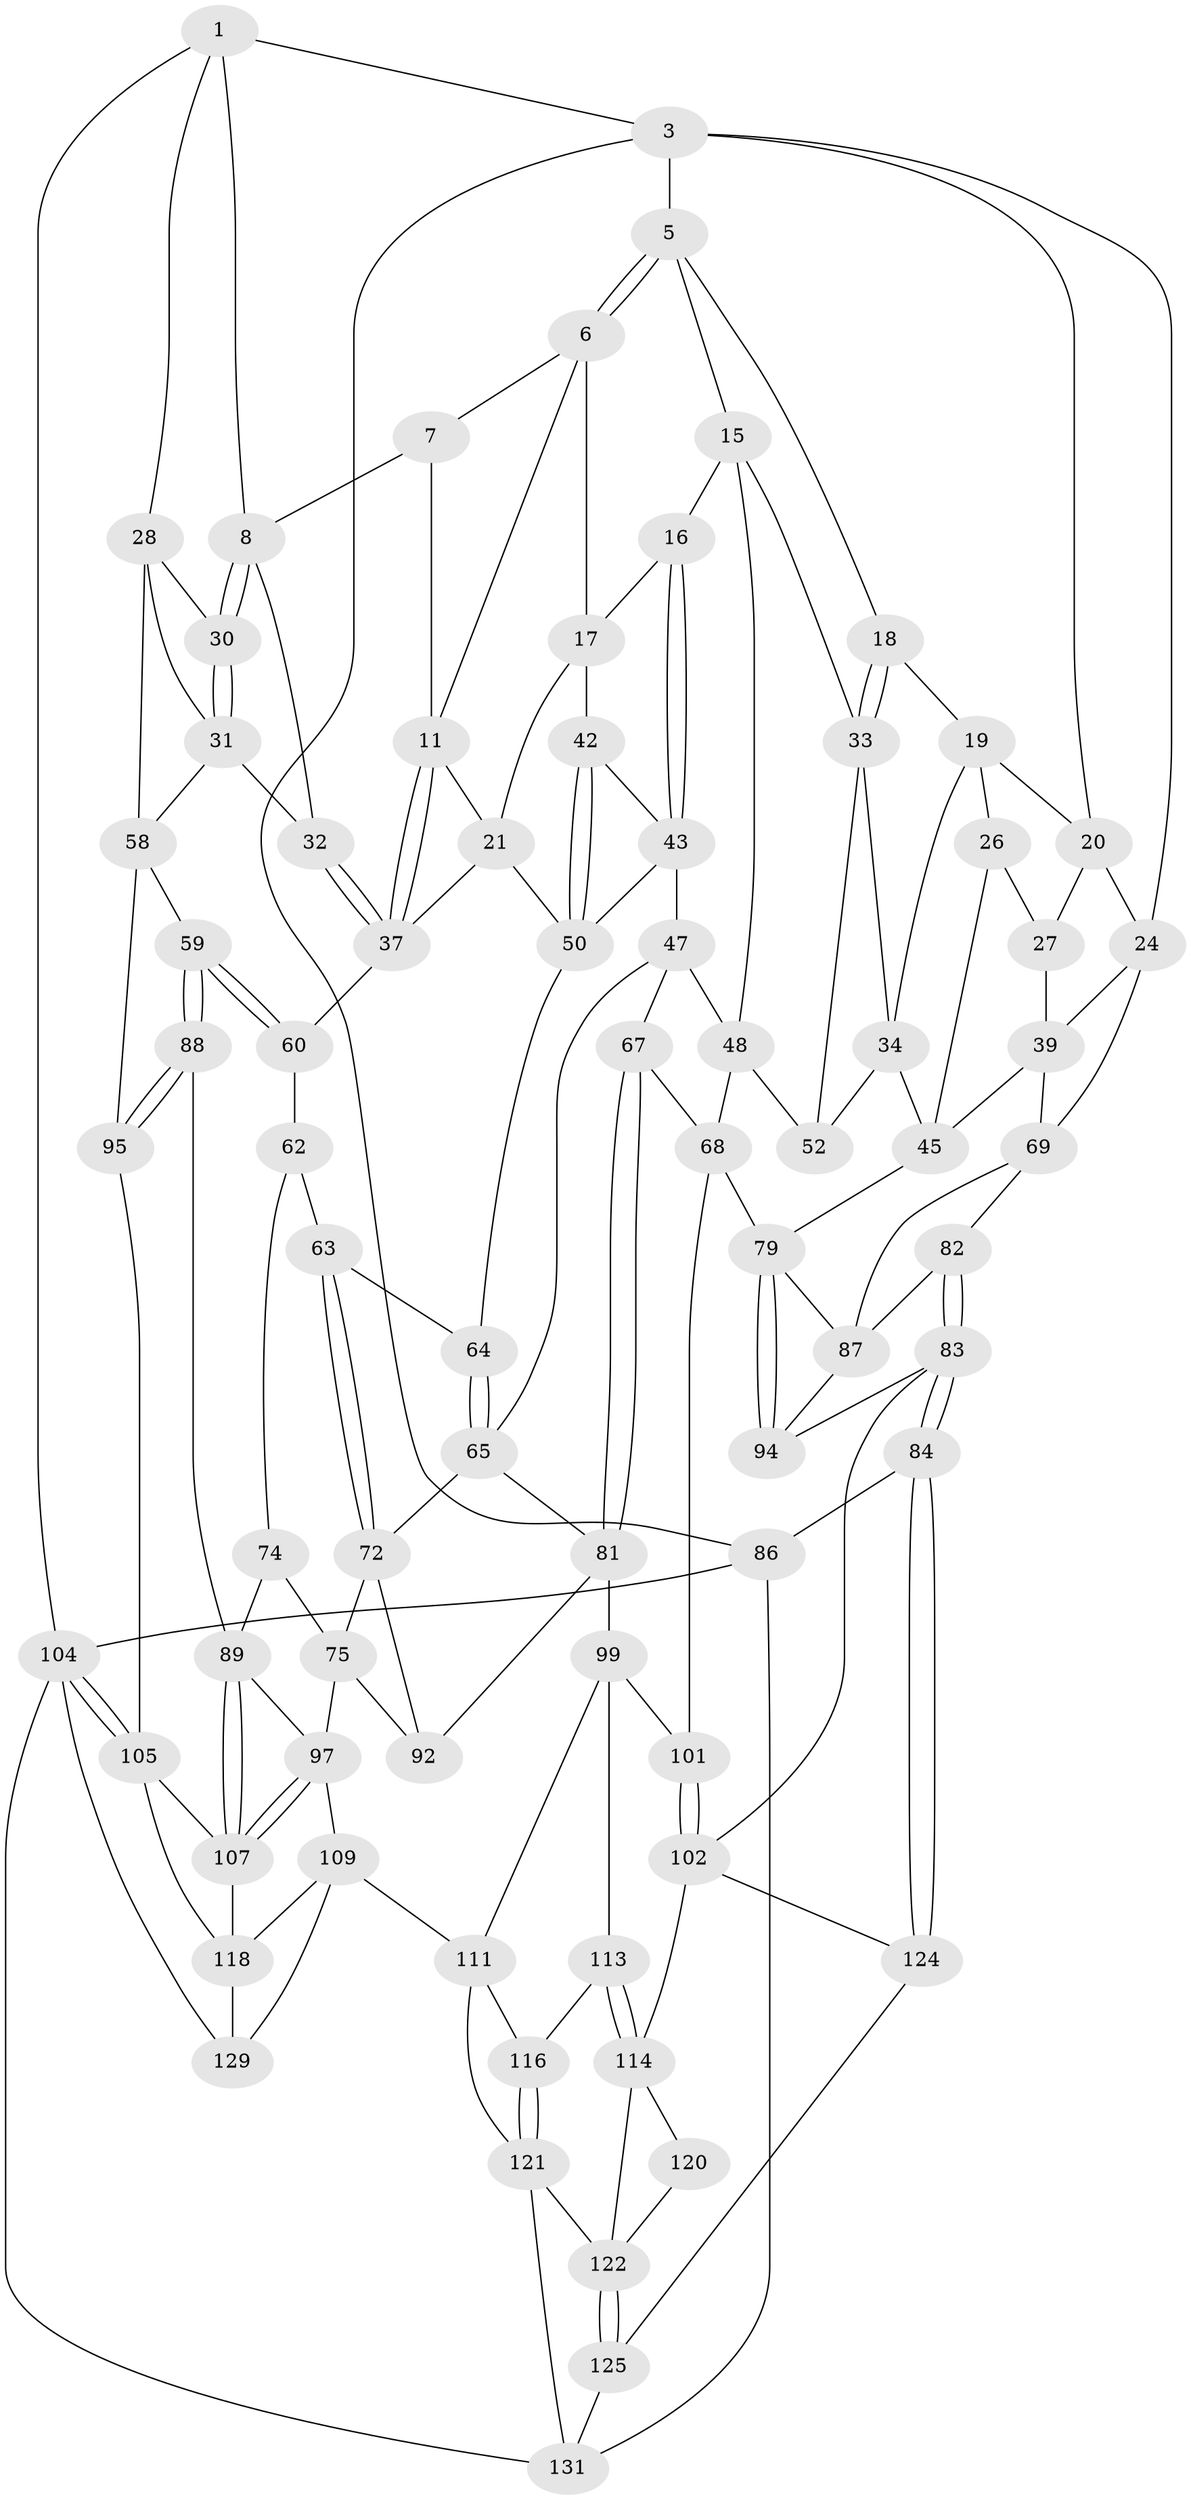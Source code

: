 // Generated by graph-tools (version 1.1) at 2025/24/03/03/25 07:24:40]
// undirected, 77 vertices, 165 edges
graph export_dot {
graph [start="1"]
  node [color=gray90,style=filled];
  1 [pos="+0.8683359131081597+0",super="+2"];
  3 [pos="+0+0",super="+4"];
  5 [pos="+0.15828646212524428+0",super="+14"];
  6 [pos="+0.5345556419379013+0",super="+13"];
  7 [pos="+0.6276221009989786+0",super="+10"];
  8 [pos="+0.8625194225694731+0.0011435550319083482",super="+9"];
  11 [pos="+0.6753696514432577+0.11372998322261611",super="+12"];
  15 [pos="+0.358565765001819+0.09366710810529326",super="+35"];
  16 [pos="+0.37575353381365184+0.09125808156715241"];
  17 [pos="+0.47324767079917934+0",super="+22"];
  18 [pos="+0.270346806223347+0.06610198699321511"];
  19 [pos="+0.16472589329094456+0.07337970704057184",super="+25"];
  20 [pos="+0.13154991384653816+0.0157427230296685",super="+23"];
  21 [pos="+0.5479701635600721+0.12478708529490017",super="+49"];
  24 [pos="+0+0",super="+40"];
  26 [pos="+0.14916303041587062+0.13555033712235137",super="+41"];
  27 [pos="+0.10390917301305866+0.13233479614753194",super="+38"];
  28 [pos="+1+0.11496509982403984",super="+29"];
  30 [pos="+1+0.10906075765757249"];
  31 [pos="+0.8521216748264011+0.1905253574693779",super="+53"];
  32 [pos="+0.8324139905990824+0.1686853732744687"];
  33 [pos="+0.23022971619035432+0.1248785886462751",super="+36"];
  34 [pos="+0.1919481719387128+0.14395136022168076",super="+44"];
  37 [pos="+0.6704696830100128+0.17666907464067697",super="+51"];
  39 [pos="+0.01048063409394887+0.1736071380286917",super="+57"];
  42 [pos="+0.46167437306415116+0.1464993288724922"];
  43 [pos="+0.4539896062898483+0.1487903255865417",super="+46"];
  45 [pos="+0.18742041462460804+0.31035022260394557",super="+56"];
  47 [pos="+0.4332201634976705+0.2479436845296587",super="+66"];
  48 [pos="+0.3879735160329528+0.26386493825758134",super="+55"];
  50 [pos="+0.5654667159906729+0.24739347822934546",super="+54"];
  52 [pos="+0.23085756844485478+0.2919383910904609"];
  58 [pos="+0.9027031315831163+0.3449934807187593",super="+77"];
  59 [pos="+0.8820340788715992+0.36288104275692656"];
  60 [pos="+0.8204074129396147+0.35796314406038826",super="+61"];
  62 [pos="+0.6550344281860456+0.3337165328070977",super="+71"];
  63 [pos="+0.6306695765964075+0.34283480529367516"];
  64 [pos="+0.5610431662384909+0.31280409309129753"];
  65 [pos="+0.52708713074017+0.3503816999476102",super="+73"];
  67 [pos="+0.42838918562364897+0.4256386230462767"];
  68 [pos="+0.3774157801192418+0.3891532631323854",super="+78"];
  69 [pos="+0+0.3389907306919918",super="+70"];
  72 [pos="+0.6111242073817299+0.4251033571899861",super="+76"];
  74 [pos="+0.6822342807974747+0.45060727161859865"];
  75 [pos="+0.6440466784826238+0.45301890376785964",super="+96"];
  79 [pos="+0.2104523718135215+0.4738388679000373",super="+80"];
  81 [pos="+0.4527880555839077+0.5175374701380632",super="+93"];
  82 [pos="+0+0.4548238675079144"];
  83 [pos="+0+0.6480543104662881",super="+103"];
  84 [pos="+0+0.7172396986916081",super="+85"];
  86 [pos="+0+1"];
  87 [pos="+0.07992765208909623+0.4041151885237337",super="+91"];
  88 [pos="+0.8564654424855213+0.4979326285178297"];
  89 [pos="+0.819461676650172+0.5296777633113205",super="+90"];
  92 [pos="+0.4859721686258746+0.5502925778490929"];
  94 [pos="+0.08857650547814015+0.5657257601399565"];
  95 [pos="+1+0.7914601810927089"];
  97 [pos="+0.6530392644588304+0.6451879409719335",super="+98"];
  99 [pos="+0.3942242892561564+0.5860269371154999",super="+100"];
  101 [pos="+0.2905234089894118+0.5661098250335885"];
  102 [pos="+0.14192699659477886+0.6975243679885317",super="+115"];
  104 [pos="+1+1",super="+130"];
  105 [pos="+1+1",super="+106"];
  107 [pos="+0.8463936055904931+0.696986145170522",super="+108"];
  109 [pos="+0.6213459363477765+0.7194139936518716",super="+110"];
  111 [pos="+0.45064936603849565+0.7748053028788943",super="+112"];
  113 [pos="+0.2864593394028623+0.6857741602006027"];
  114 [pos="+0.212757423448665+0.751614575413557",super="+119"];
  116 [pos="+0.35732489522856675+0.7497461985591403",super="+117"];
  118 [pos="+0.7652806342246192+0.8006015293718842",super="+128"];
  120 [pos="+0.3430042942971103+0.7521651883132321"];
  121 [pos="+0.2937528389772999+0.8975729508040912",super="+127"];
  122 [pos="+0.2556910311943622+0.9015810578478142",super="+123"];
  124 [pos="+0.11733778350949345+0.7311612402354581",super="+126"];
  125 [pos="+0.23378224632609132+0.926597302041625"];
  129 [pos="+0.6479656404593279+1"];
  131 [pos="+0.5650399591536535+1",super="+132"];
  1 -- 8;
  1 -- 104;
  1 -- 3;
  1 -- 28;
  3 -- 24;
  3 -- 86;
  3 -- 20;
  3 -- 5;
  5 -- 6;
  5 -- 6;
  5 -- 18;
  5 -- 15;
  6 -- 7;
  6 -- 17;
  6 -- 11;
  7 -- 8;
  7 -- 11;
  8 -- 30;
  8 -- 30;
  8 -- 32;
  11 -- 37;
  11 -- 37;
  11 -- 21;
  15 -- 16;
  15 -- 48;
  15 -- 33;
  16 -- 17;
  16 -- 43;
  16 -- 43;
  17 -- 42;
  17 -- 21;
  18 -- 19;
  18 -- 33;
  18 -- 33;
  19 -- 20;
  19 -- 26;
  19 -- 34;
  20 -- 24;
  20 -- 27;
  21 -- 50;
  21 -- 37;
  24 -- 69;
  24 -- 39;
  26 -- 27 [weight=2];
  26 -- 45;
  27 -- 39;
  28 -- 58;
  28 -- 30;
  28 -- 31;
  30 -- 31;
  30 -- 31;
  31 -- 32;
  31 -- 58;
  32 -- 37;
  32 -- 37;
  33 -- 34;
  33 -- 52;
  34 -- 52;
  34 -- 45;
  37 -- 60;
  39 -- 69;
  39 -- 45;
  42 -- 43;
  42 -- 50;
  42 -- 50;
  43 -- 47;
  43 -- 50;
  45 -- 79;
  47 -- 48;
  47 -- 65;
  47 -- 67;
  48 -- 52;
  48 -- 68;
  50 -- 64;
  58 -- 59;
  58 -- 95;
  59 -- 60;
  59 -- 60;
  59 -- 88;
  59 -- 88;
  60 -- 62 [weight=2];
  62 -- 63;
  62 -- 74;
  63 -- 64;
  63 -- 72;
  63 -- 72;
  64 -- 65;
  64 -- 65;
  65 -- 72;
  65 -- 81;
  67 -- 68;
  67 -- 81;
  67 -- 81;
  68 -- 101;
  68 -- 79;
  69 -- 87;
  69 -- 82;
  72 -- 75;
  72 -- 92;
  74 -- 75;
  74 -- 89;
  75 -- 92;
  75 -- 97;
  79 -- 94;
  79 -- 94;
  79 -- 87;
  81 -- 99;
  81 -- 92;
  82 -- 83;
  82 -- 83;
  82 -- 87;
  83 -- 84;
  83 -- 84;
  83 -- 94;
  83 -- 102;
  84 -- 124 [weight=2];
  84 -- 124;
  84 -- 86;
  86 -- 104;
  86 -- 131;
  87 -- 94;
  88 -- 89;
  88 -- 95;
  88 -- 95;
  89 -- 107;
  89 -- 107;
  89 -- 97;
  95 -- 105;
  97 -- 107;
  97 -- 107;
  97 -- 109;
  99 -- 113;
  99 -- 101;
  99 -- 111;
  101 -- 102;
  101 -- 102;
  102 -- 114;
  102 -- 124;
  104 -- 105;
  104 -- 105;
  104 -- 129;
  104 -- 131;
  105 -- 107;
  105 -- 118;
  107 -- 118;
  109 -- 118;
  109 -- 129;
  109 -- 111;
  111 -- 116;
  111 -- 121;
  113 -- 114;
  113 -- 114;
  113 -- 116;
  114 -- 120;
  114 -- 122;
  116 -- 121;
  116 -- 121;
  118 -- 129;
  120 -- 122;
  121 -- 122;
  121 -- 131;
  122 -- 125;
  122 -- 125;
  124 -- 125;
  125 -- 131;
}
